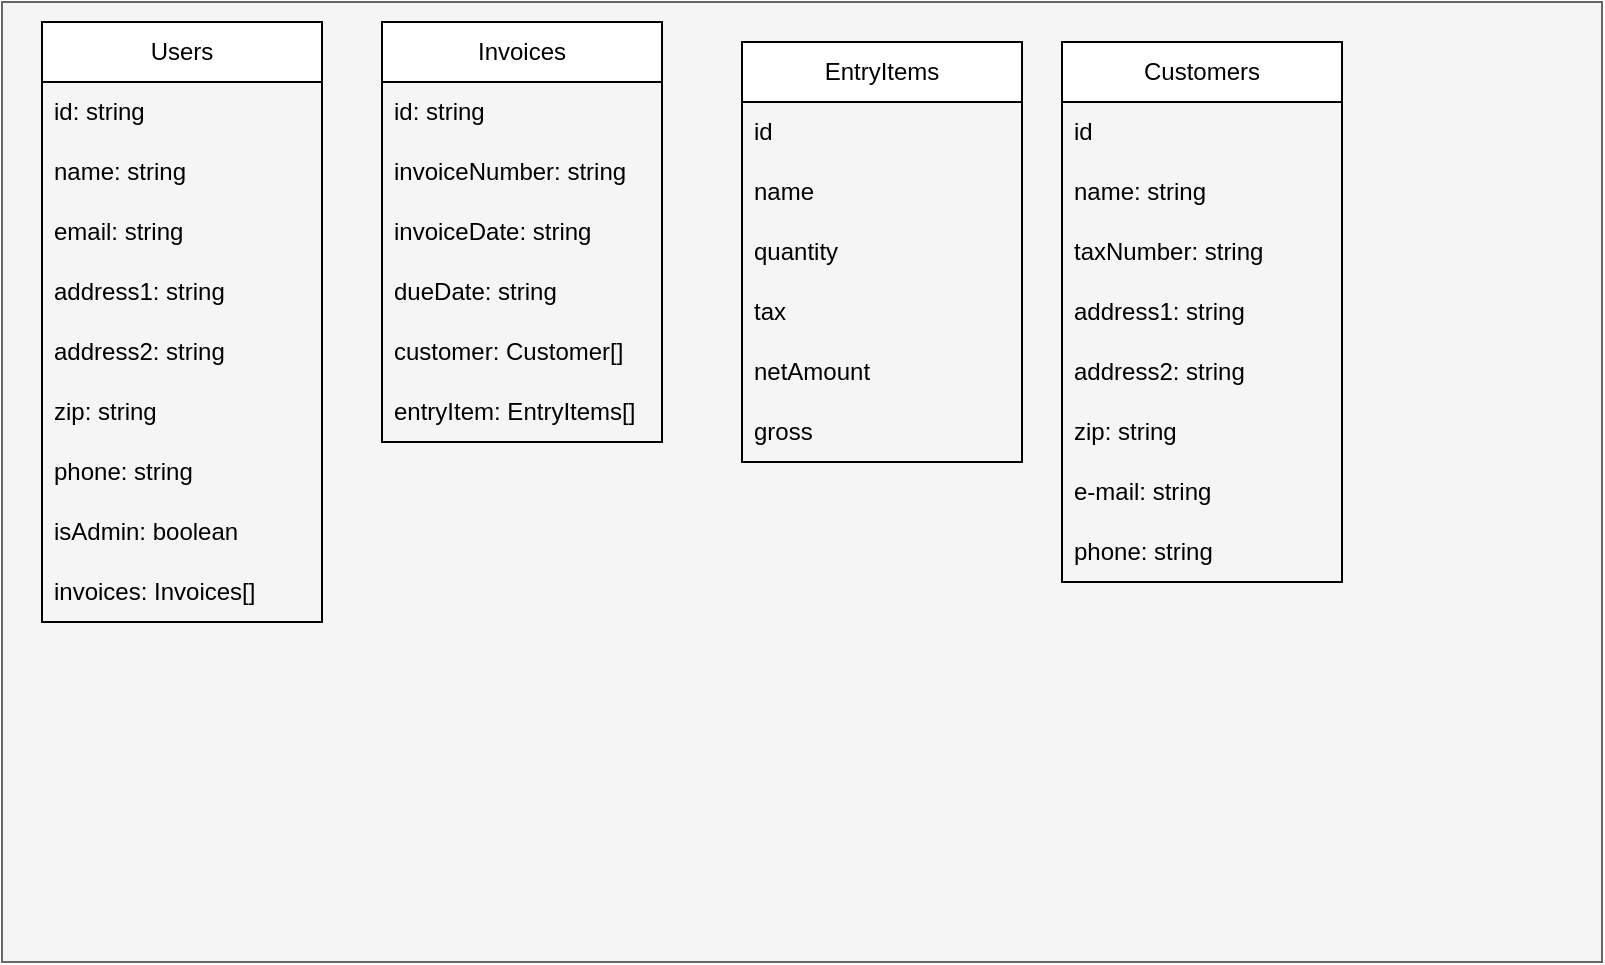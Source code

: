 <mxfile version="22.0.8" type="github">
  <diagram name="Strona-1" id="RVmIQN-4i123yFRmf0D9">
    <mxGraphModel dx="538" dy="586" grid="1" gridSize="10" guides="1" tooltips="1" connect="1" arrows="1" fold="1" page="1" pageScale="1" pageWidth="827" pageHeight="1169" math="0" shadow="0">
      <root>
        <mxCell id="0" />
        <mxCell id="1" parent="0" />
        <mxCell id="2J-R5DHkJrcNkP1HEjVf-17" value="" style="rounded=0;whiteSpace=wrap;html=1;fillColor=#f5f5f5;strokeColor=#666666;fontColor=#333333;" parent="1" vertex="1">
          <mxGeometry x="230" y="140" width="800" height="480" as="geometry" />
        </mxCell>
        <mxCell id="2J-R5DHkJrcNkP1HEjVf-1" value="Invoices" style="swimlane;fontStyle=0;childLayout=stackLayout;horizontal=1;startSize=30;horizontalStack=0;resizeParent=1;resizeParentMax=0;resizeLast=0;collapsible=1;marginBottom=0;whiteSpace=wrap;html=1;" parent="1" vertex="1">
          <mxGeometry x="420" y="150" width="140" height="210" as="geometry" />
        </mxCell>
        <mxCell id="2J-R5DHkJrcNkP1HEjVf-2" value="id: string" style="text;strokeColor=none;fillColor=none;align=left;verticalAlign=middle;spacingLeft=4;spacingRight=4;overflow=hidden;points=[[0,0.5],[1,0.5]];portConstraint=eastwest;rotatable=0;whiteSpace=wrap;html=1;" parent="2J-R5DHkJrcNkP1HEjVf-1" vertex="1">
          <mxGeometry y="30" width="140" height="30" as="geometry" />
        </mxCell>
        <mxCell id="2J-R5DHkJrcNkP1HEjVf-7" value="invoiceNumber: string" style="text;strokeColor=none;fillColor=none;align=left;verticalAlign=middle;spacingLeft=4;spacingRight=4;overflow=hidden;points=[[0,0.5],[1,0.5]];portConstraint=eastwest;rotatable=0;whiteSpace=wrap;html=1;" parent="2J-R5DHkJrcNkP1HEjVf-1" vertex="1">
          <mxGeometry y="60" width="140" height="30" as="geometry" />
        </mxCell>
        <mxCell id="2J-R5DHkJrcNkP1HEjVf-3" value="invoiceDate: string" style="text;strokeColor=none;fillColor=none;align=left;verticalAlign=middle;spacingLeft=4;spacingRight=4;overflow=hidden;points=[[0,0.5],[1,0.5]];portConstraint=eastwest;rotatable=0;whiteSpace=wrap;html=1;" parent="2J-R5DHkJrcNkP1HEjVf-1" vertex="1">
          <mxGeometry y="90" width="140" height="30" as="geometry" />
        </mxCell>
        <mxCell id="2J-R5DHkJrcNkP1HEjVf-4" value="dueDate: string" style="text;strokeColor=none;fillColor=none;align=left;verticalAlign=middle;spacingLeft=4;spacingRight=4;overflow=hidden;points=[[0,0.5],[1,0.5]];portConstraint=eastwest;rotatable=0;whiteSpace=wrap;html=1;" parent="2J-R5DHkJrcNkP1HEjVf-1" vertex="1">
          <mxGeometry y="120" width="140" height="30" as="geometry" />
        </mxCell>
        <mxCell id="2J-R5DHkJrcNkP1HEjVf-5" value="customer: Customer[]" style="text;strokeColor=none;fillColor=none;align=left;verticalAlign=middle;spacingLeft=4;spacingRight=4;overflow=hidden;points=[[0,0.5],[1,0.5]];portConstraint=eastwest;rotatable=0;whiteSpace=wrap;html=1;" parent="2J-R5DHkJrcNkP1HEjVf-1" vertex="1">
          <mxGeometry y="150" width="140" height="30" as="geometry" />
        </mxCell>
        <mxCell id="2J-R5DHkJrcNkP1HEjVf-6" value="entryItem: EntryItems[]" style="text;strokeColor=none;fillColor=none;align=left;verticalAlign=middle;spacingLeft=4;spacingRight=4;overflow=hidden;points=[[0,0.5],[1,0.5]];portConstraint=eastwest;rotatable=0;whiteSpace=wrap;html=1;" parent="2J-R5DHkJrcNkP1HEjVf-1" vertex="1">
          <mxGeometry y="180" width="140" height="30" as="geometry" />
        </mxCell>
        <mxCell id="2J-R5DHkJrcNkP1HEjVf-8" value="Customers" style="swimlane;fontStyle=0;childLayout=stackLayout;horizontal=1;startSize=30;horizontalStack=0;resizeParent=1;resizeParentMax=0;resizeLast=0;collapsible=1;marginBottom=0;whiteSpace=wrap;html=1;" parent="1" vertex="1">
          <mxGeometry x="760" y="160" width="140" height="270" as="geometry" />
        </mxCell>
        <mxCell id="2J-R5DHkJrcNkP1HEjVf-9" value="id" style="text;strokeColor=none;fillColor=none;align=left;verticalAlign=middle;spacingLeft=4;spacingRight=4;overflow=hidden;points=[[0,0.5],[1,0.5]];portConstraint=eastwest;rotatable=0;whiteSpace=wrap;html=1;" parent="2J-R5DHkJrcNkP1HEjVf-8" vertex="1">
          <mxGeometry y="30" width="140" height="30" as="geometry" />
        </mxCell>
        <mxCell id="2J-R5DHkJrcNkP1HEjVf-10" value="name: string" style="text;strokeColor=none;fillColor=none;align=left;verticalAlign=middle;spacingLeft=4;spacingRight=4;overflow=hidden;points=[[0,0.5],[1,0.5]];portConstraint=eastwest;rotatable=0;whiteSpace=wrap;html=1;" parent="2J-R5DHkJrcNkP1HEjVf-8" vertex="1">
          <mxGeometry y="60" width="140" height="30" as="geometry" />
        </mxCell>
        <mxCell id="2J-R5DHkJrcNkP1HEjVf-11" value="taxNumber: string" style="text;strokeColor=none;fillColor=none;align=left;verticalAlign=middle;spacingLeft=4;spacingRight=4;overflow=hidden;points=[[0,0.5],[1,0.5]];portConstraint=eastwest;rotatable=0;whiteSpace=wrap;html=1;" parent="2J-R5DHkJrcNkP1HEjVf-8" vertex="1">
          <mxGeometry y="90" width="140" height="30" as="geometry" />
        </mxCell>
        <mxCell id="2J-R5DHkJrcNkP1HEjVf-12" value="address1: string" style="text;strokeColor=none;fillColor=none;align=left;verticalAlign=middle;spacingLeft=4;spacingRight=4;overflow=hidden;points=[[0,0.5],[1,0.5]];portConstraint=eastwest;rotatable=0;whiteSpace=wrap;html=1;" parent="2J-R5DHkJrcNkP1HEjVf-8" vertex="1">
          <mxGeometry y="120" width="140" height="30" as="geometry" />
        </mxCell>
        <mxCell id="2J-R5DHkJrcNkP1HEjVf-13" value="address2: string" style="text;strokeColor=none;fillColor=none;align=left;verticalAlign=middle;spacingLeft=4;spacingRight=4;overflow=hidden;points=[[0,0.5],[1,0.5]];portConstraint=eastwest;rotatable=0;whiteSpace=wrap;html=1;" parent="2J-R5DHkJrcNkP1HEjVf-8" vertex="1">
          <mxGeometry y="150" width="140" height="30" as="geometry" />
        </mxCell>
        <mxCell id="2J-R5DHkJrcNkP1HEjVf-14" value="zip: string" style="text;strokeColor=none;fillColor=none;align=left;verticalAlign=middle;spacingLeft=4;spacingRight=4;overflow=hidden;points=[[0,0.5],[1,0.5]];portConstraint=eastwest;rotatable=0;whiteSpace=wrap;html=1;" parent="2J-R5DHkJrcNkP1HEjVf-8" vertex="1">
          <mxGeometry y="180" width="140" height="30" as="geometry" />
        </mxCell>
        <mxCell id="2J-R5DHkJrcNkP1HEjVf-15" value="e-mail: string" style="text;strokeColor=none;fillColor=none;align=left;verticalAlign=middle;spacingLeft=4;spacingRight=4;overflow=hidden;points=[[0,0.5],[1,0.5]];portConstraint=eastwest;rotatable=0;whiteSpace=wrap;html=1;" parent="2J-R5DHkJrcNkP1HEjVf-8" vertex="1">
          <mxGeometry y="210" width="140" height="30" as="geometry" />
        </mxCell>
        <mxCell id="2J-R5DHkJrcNkP1HEjVf-16" value="phone: string" style="text;strokeColor=none;fillColor=none;align=left;verticalAlign=middle;spacingLeft=4;spacingRight=4;overflow=hidden;points=[[0,0.5],[1,0.5]];portConstraint=eastwest;rotatable=0;whiteSpace=wrap;html=1;" parent="2J-R5DHkJrcNkP1HEjVf-8" vertex="1">
          <mxGeometry y="240" width="140" height="30" as="geometry" />
        </mxCell>
        <mxCell id="2J-R5DHkJrcNkP1HEjVf-18" value="EntryItems" style="swimlane;fontStyle=0;childLayout=stackLayout;horizontal=1;startSize=30;horizontalStack=0;resizeParent=1;resizeParentMax=0;resizeLast=0;collapsible=1;marginBottom=0;whiteSpace=wrap;html=1;" parent="1" vertex="1">
          <mxGeometry x="600" y="160" width="140" height="210" as="geometry" />
        </mxCell>
        <mxCell id="2J-R5DHkJrcNkP1HEjVf-19" value="id" style="text;strokeColor=none;fillColor=none;align=left;verticalAlign=middle;spacingLeft=4;spacingRight=4;overflow=hidden;points=[[0,0.5],[1,0.5]];portConstraint=eastwest;rotatable=0;whiteSpace=wrap;html=1;" parent="2J-R5DHkJrcNkP1HEjVf-18" vertex="1">
          <mxGeometry y="30" width="140" height="30" as="geometry" />
        </mxCell>
        <mxCell id="2J-R5DHkJrcNkP1HEjVf-20" value="name" style="text;strokeColor=none;fillColor=none;align=left;verticalAlign=middle;spacingLeft=4;spacingRight=4;overflow=hidden;points=[[0,0.5],[1,0.5]];portConstraint=eastwest;rotatable=0;whiteSpace=wrap;html=1;" parent="2J-R5DHkJrcNkP1HEjVf-18" vertex="1">
          <mxGeometry y="60" width="140" height="30" as="geometry" />
        </mxCell>
        <mxCell id="2J-R5DHkJrcNkP1HEjVf-21" value="quantity" style="text;strokeColor=none;fillColor=none;align=left;verticalAlign=middle;spacingLeft=4;spacingRight=4;overflow=hidden;points=[[0,0.5],[1,0.5]];portConstraint=eastwest;rotatable=0;whiteSpace=wrap;html=1;" parent="2J-R5DHkJrcNkP1HEjVf-18" vertex="1">
          <mxGeometry y="90" width="140" height="30" as="geometry" />
        </mxCell>
        <mxCell id="2J-R5DHkJrcNkP1HEjVf-22" value="tax" style="text;strokeColor=none;fillColor=none;align=left;verticalAlign=middle;spacingLeft=4;spacingRight=4;overflow=hidden;points=[[0,0.5],[1,0.5]];portConstraint=eastwest;rotatable=0;whiteSpace=wrap;html=1;" parent="2J-R5DHkJrcNkP1HEjVf-18" vertex="1">
          <mxGeometry y="120" width="140" height="30" as="geometry" />
        </mxCell>
        <mxCell id="2J-R5DHkJrcNkP1HEjVf-23" value="netAmount" style="text;strokeColor=none;fillColor=none;align=left;verticalAlign=middle;spacingLeft=4;spacingRight=4;overflow=hidden;points=[[0,0.5],[1,0.5]];portConstraint=eastwest;rotatable=0;whiteSpace=wrap;html=1;" parent="2J-R5DHkJrcNkP1HEjVf-18" vertex="1">
          <mxGeometry y="150" width="140" height="30" as="geometry" />
        </mxCell>
        <mxCell id="2J-R5DHkJrcNkP1HEjVf-24" value="gross" style="text;strokeColor=none;fillColor=none;align=left;verticalAlign=middle;spacingLeft=4;spacingRight=4;overflow=hidden;points=[[0,0.5],[1,0.5]];portConstraint=eastwest;rotatable=0;whiteSpace=wrap;html=1;" parent="2J-R5DHkJrcNkP1HEjVf-18" vertex="1">
          <mxGeometry y="180" width="140" height="30" as="geometry" />
        </mxCell>
        <mxCell id="LbV-7nY1UWDcbetmjGVi-1" value="Users" style="swimlane;fontStyle=0;childLayout=stackLayout;horizontal=1;startSize=30;horizontalStack=0;resizeParent=1;resizeParentMax=0;resizeLast=0;collapsible=1;marginBottom=0;whiteSpace=wrap;html=1;" vertex="1" parent="1">
          <mxGeometry x="250" y="150" width="140" height="300" as="geometry" />
        </mxCell>
        <mxCell id="LbV-7nY1UWDcbetmjGVi-2" value="id: string" style="text;strokeColor=none;fillColor=none;align=left;verticalAlign=middle;spacingLeft=4;spacingRight=4;overflow=hidden;points=[[0,0.5],[1,0.5]];portConstraint=eastwest;rotatable=0;whiteSpace=wrap;html=1;" vertex="1" parent="LbV-7nY1UWDcbetmjGVi-1">
          <mxGeometry y="30" width="140" height="30" as="geometry" />
        </mxCell>
        <mxCell id="LbV-7nY1UWDcbetmjGVi-3" value="name: string" style="text;strokeColor=none;fillColor=none;align=left;verticalAlign=middle;spacingLeft=4;spacingRight=4;overflow=hidden;points=[[0,0.5],[1,0.5]];portConstraint=eastwest;rotatable=0;whiteSpace=wrap;html=1;" vertex="1" parent="LbV-7nY1UWDcbetmjGVi-1">
          <mxGeometry y="60" width="140" height="30" as="geometry" />
        </mxCell>
        <mxCell id="LbV-7nY1UWDcbetmjGVi-4" value="email: string" style="text;strokeColor=none;fillColor=none;align=left;verticalAlign=middle;spacingLeft=4;spacingRight=4;overflow=hidden;points=[[0,0.5],[1,0.5]];portConstraint=eastwest;rotatable=0;whiteSpace=wrap;html=1;" vertex="1" parent="LbV-7nY1UWDcbetmjGVi-1">
          <mxGeometry y="90" width="140" height="30" as="geometry" />
        </mxCell>
        <mxCell id="LbV-7nY1UWDcbetmjGVi-5" value="address1: string" style="text;strokeColor=none;fillColor=none;align=left;verticalAlign=middle;spacingLeft=4;spacingRight=4;overflow=hidden;points=[[0,0.5],[1,0.5]];portConstraint=eastwest;rotatable=0;whiteSpace=wrap;html=1;" vertex="1" parent="LbV-7nY1UWDcbetmjGVi-1">
          <mxGeometry y="120" width="140" height="30" as="geometry" />
        </mxCell>
        <mxCell id="LbV-7nY1UWDcbetmjGVi-6" value="address2: string" style="text;strokeColor=none;fillColor=none;align=left;verticalAlign=middle;spacingLeft=4;spacingRight=4;overflow=hidden;points=[[0,0.5],[1,0.5]];portConstraint=eastwest;rotatable=0;whiteSpace=wrap;html=1;" vertex="1" parent="LbV-7nY1UWDcbetmjGVi-1">
          <mxGeometry y="150" width="140" height="30" as="geometry" />
        </mxCell>
        <mxCell id="LbV-7nY1UWDcbetmjGVi-8" value="zip: string" style="text;strokeColor=none;fillColor=none;align=left;verticalAlign=middle;spacingLeft=4;spacingRight=4;overflow=hidden;points=[[0,0.5],[1,0.5]];portConstraint=eastwest;rotatable=0;whiteSpace=wrap;html=1;" vertex="1" parent="LbV-7nY1UWDcbetmjGVi-1">
          <mxGeometry y="180" width="140" height="30" as="geometry" />
        </mxCell>
        <mxCell id="LbV-7nY1UWDcbetmjGVi-9" value="phone: string" style="text;strokeColor=none;fillColor=none;align=left;verticalAlign=middle;spacingLeft=4;spacingRight=4;overflow=hidden;points=[[0,0.5],[1,0.5]];portConstraint=eastwest;rotatable=0;whiteSpace=wrap;html=1;" vertex="1" parent="LbV-7nY1UWDcbetmjGVi-1">
          <mxGeometry y="210" width="140" height="30" as="geometry" />
        </mxCell>
        <mxCell id="LbV-7nY1UWDcbetmjGVi-11" value="isAdmin: boolean" style="text;strokeColor=none;fillColor=none;align=left;verticalAlign=middle;spacingLeft=4;spacingRight=4;overflow=hidden;points=[[0,0.5],[1,0.5]];portConstraint=eastwest;rotatable=0;whiteSpace=wrap;html=1;" vertex="1" parent="LbV-7nY1UWDcbetmjGVi-1">
          <mxGeometry y="240" width="140" height="30" as="geometry" />
        </mxCell>
        <mxCell id="LbV-7nY1UWDcbetmjGVi-10" value="invoices: Invoices[]" style="text;strokeColor=none;fillColor=none;align=left;verticalAlign=middle;spacingLeft=4;spacingRight=4;overflow=hidden;points=[[0,0.5],[1,0.5]];portConstraint=eastwest;rotatable=0;whiteSpace=wrap;html=1;" vertex="1" parent="LbV-7nY1UWDcbetmjGVi-1">
          <mxGeometry y="270" width="140" height="30" as="geometry" />
        </mxCell>
      </root>
    </mxGraphModel>
  </diagram>
</mxfile>
